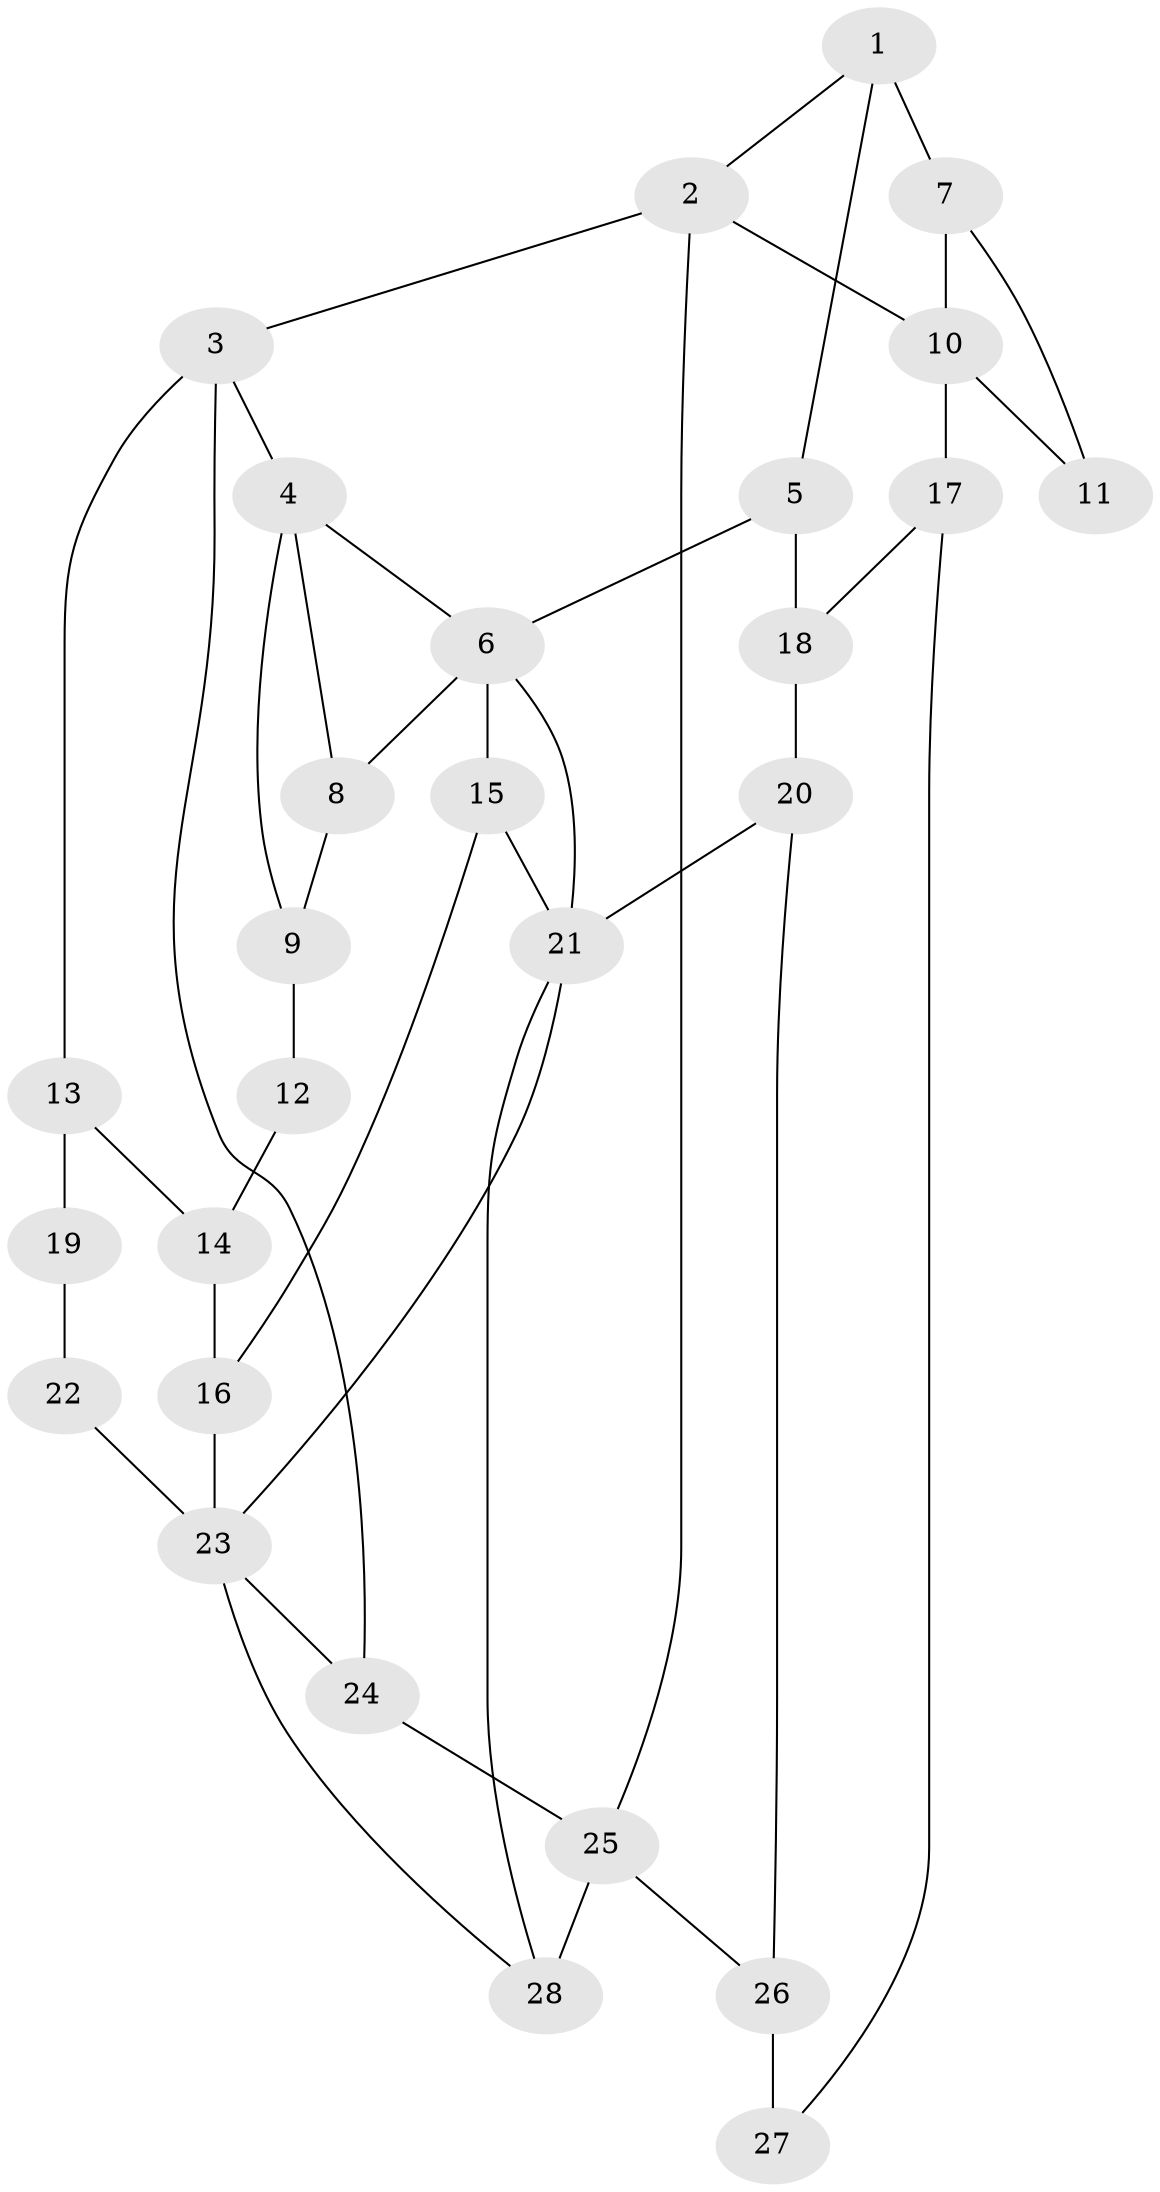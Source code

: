 // original degree distribution, {3: 0.07142857142857142, 4: 0.16071428571428573, 6: 0.19642857142857142, 5: 0.5714285714285714}
// Generated by graph-tools (version 1.1) at 2025/38/03/09/25 02:38:35]
// undirected, 28 vertices, 45 edges
graph export_dot {
graph [start="1"]
  node [color=gray90,style=filled];
  1;
  2;
  3;
  4;
  5;
  6;
  7;
  8;
  9;
  10;
  11;
  12;
  13;
  14;
  15;
  16;
  17;
  18;
  19;
  20;
  21;
  22;
  23;
  24;
  25;
  26;
  27;
  28;
  1 -- 2 [weight=1.0];
  1 -- 5 [weight=1.0];
  1 -- 7 [weight=2.0];
  2 -- 3 [weight=1.0];
  2 -- 10 [weight=1.0];
  2 -- 25 [weight=1.0];
  3 -- 4 [weight=1.0];
  3 -- 13 [weight=1.0];
  3 -- 24 [weight=1.0];
  4 -- 6 [weight=1.0];
  4 -- 8 [weight=1.0];
  4 -- 9 [weight=1.0];
  5 -- 6 [weight=1.0];
  5 -- 18 [weight=1.0];
  6 -- 8 [weight=1.0];
  6 -- 15 [weight=2.0];
  6 -- 21 [weight=1.0];
  7 -- 10 [weight=1.0];
  7 -- 11 [weight=2.0];
  8 -- 9 [weight=1.0];
  9 -- 12 [weight=1.0];
  10 -- 11 [weight=1.0];
  10 -- 17 [weight=1.0];
  12 -- 14 [weight=1.0];
  13 -- 14 [weight=1.0];
  13 -- 19 [weight=2.0];
  14 -- 16 [weight=1.0];
  15 -- 16 [weight=1.0];
  15 -- 21 [weight=1.0];
  16 -- 23 [weight=1.0];
  17 -- 18 [weight=1.0];
  17 -- 27 [weight=1.0];
  18 -- 20 [weight=1.0];
  19 -- 22 [weight=1.0];
  20 -- 21 [weight=2.0];
  20 -- 26 [weight=1.0];
  21 -- 23 [weight=1.0];
  21 -- 28 [weight=1.0];
  22 -- 23 [weight=2.0];
  23 -- 24 [weight=1.0];
  23 -- 28 [weight=1.0];
  24 -- 25 [weight=2.0];
  25 -- 26 [weight=2.0];
  25 -- 28 [weight=2.0];
  26 -- 27 [weight=2.0];
}
